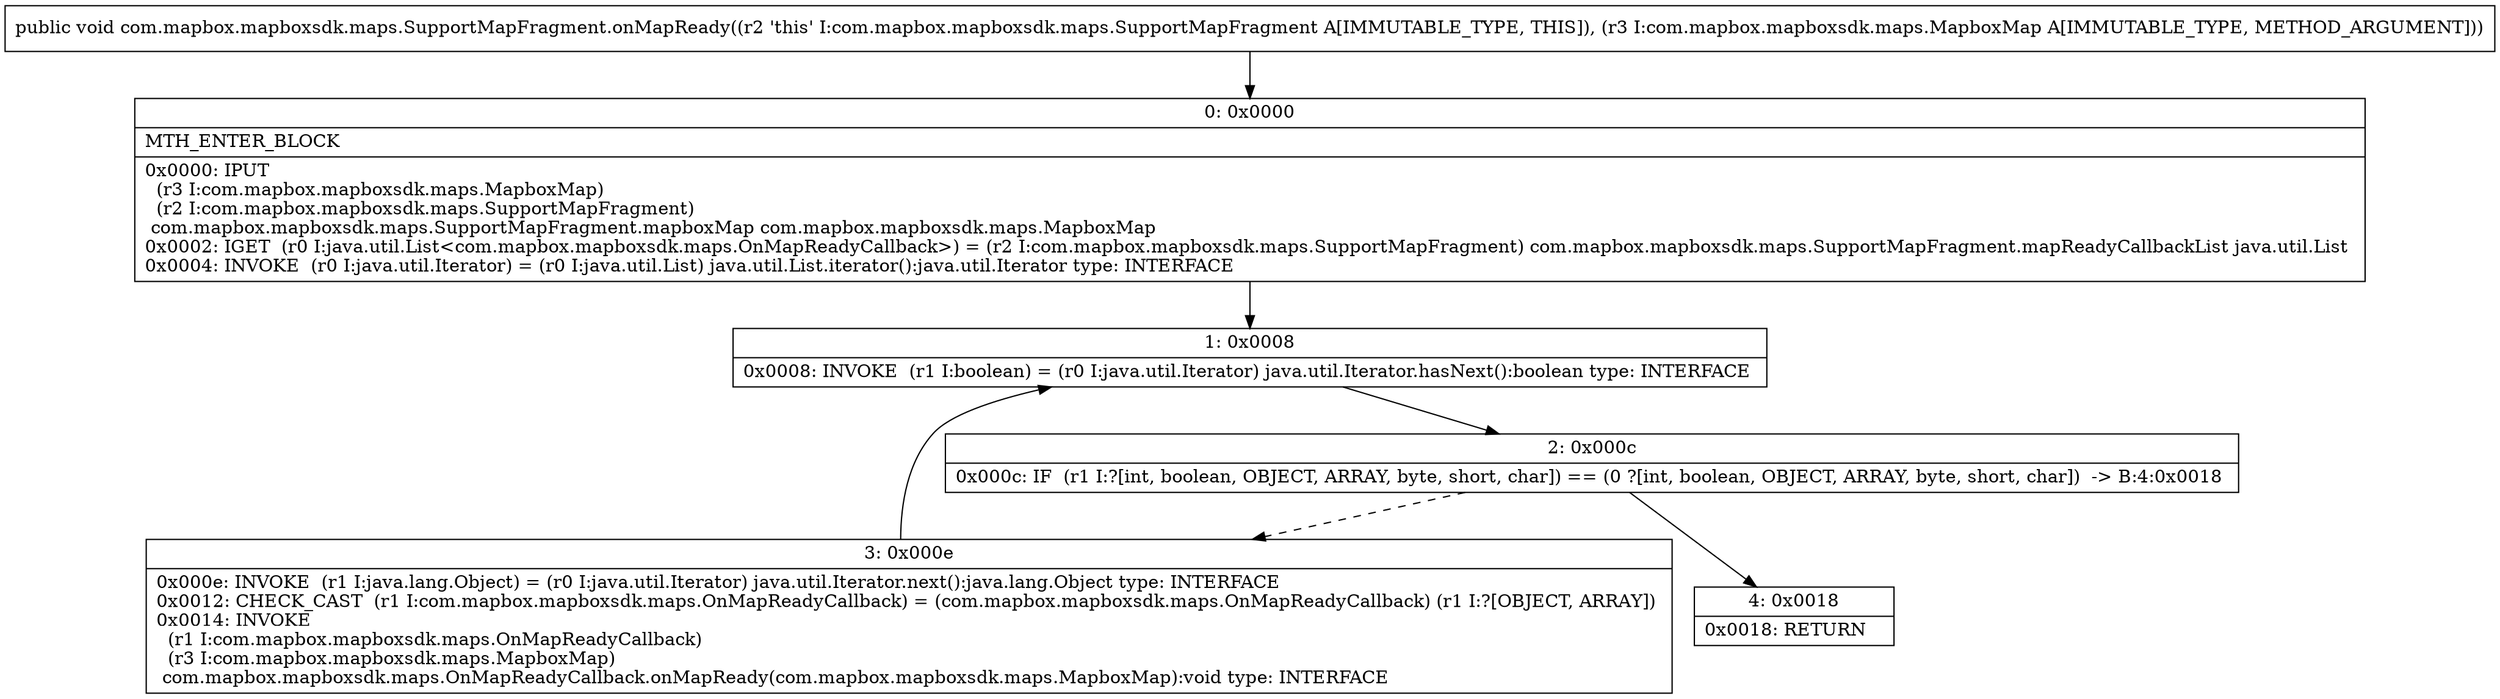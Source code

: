 digraph "CFG forcom.mapbox.mapboxsdk.maps.SupportMapFragment.onMapReady(Lcom\/mapbox\/mapboxsdk\/maps\/MapboxMap;)V" {
Node_0 [shape=record,label="{0\:\ 0x0000|MTH_ENTER_BLOCK\l|0x0000: IPUT  \l  (r3 I:com.mapbox.mapboxsdk.maps.MapboxMap)\l  (r2 I:com.mapbox.mapboxsdk.maps.SupportMapFragment)\l com.mapbox.mapboxsdk.maps.SupportMapFragment.mapboxMap com.mapbox.mapboxsdk.maps.MapboxMap \l0x0002: IGET  (r0 I:java.util.List\<com.mapbox.mapboxsdk.maps.OnMapReadyCallback\>) = (r2 I:com.mapbox.mapboxsdk.maps.SupportMapFragment) com.mapbox.mapboxsdk.maps.SupportMapFragment.mapReadyCallbackList java.util.List \l0x0004: INVOKE  (r0 I:java.util.Iterator) = (r0 I:java.util.List) java.util.List.iterator():java.util.Iterator type: INTERFACE \l}"];
Node_1 [shape=record,label="{1\:\ 0x0008|0x0008: INVOKE  (r1 I:boolean) = (r0 I:java.util.Iterator) java.util.Iterator.hasNext():boolean type: INTERFACE \l}"];
Node_2 [shape=record,label="{2\:\ 0x000c|0x000c: IF  (r1 I:?[int, boolean, OBJECT, ARRAY, byte, short, char]) == (0 ?[int, boolean, OBJECT, ARRAY, byte, short, char])  \-\> B:4:0x0018 \l}"];
Node_3 [shape=record,label="{3\:\ 0x000e|0x000e: INVOKE  (r1 I:java.lang.Object) = (r0 I:java.util.Iterator) java.util.Iterator.next():java.lang.Object type: INTERFACE \l0x0012: CHECK_CAST  (r1 I:com.mapbox.mapboxsdk.maps.OnMapReadyCallback) = (com.mapbox.mapboxsdk.maps.OnMapReadyCallback) (r1 I:?[OBJECT, ARRAY]) \l0x0014: INVOKE  \l  (r1 I:com.mapbox.mapboxsdk.maps.OnMapReadyCallback)\l  (r3 I:com.mapbox.mapboxsdk.maps.MapboxMap)\l com.mapbox.mapboxsdk.maps.OnMapReadyCallback.onMapReady(com.mapbox.mapboxsdk.maps.MapboxMap):void type: INTERFACE \l}"];
Node_4 [shape=record,label="{4\:\ 0x0018|0x0018: RETURN   \l}"];
MethodNode[shape=record,label="{public void com.mapbox.mapboxsdk.maps.SupportMapFragment.onMapReady((r2 'this' I:com.mapbox.mapboxsdk.maps.SupportMapFragment A[IMMUTABLE_TYPE, THIS]), (r3 I:com.mapbox.mapboxsdk.maps.MapboxMap A[IMMUTABLE_TYPE, METHOD_ARGUMENT])) }"];
MethodNode -> Node_0;
Node_0 -> Node_1;
Node_1 -> Node_2;
Node_2 -> Node_3[style=dashed];
Node_2 -> Node_4;
Node_3 -> Node_1;
}

